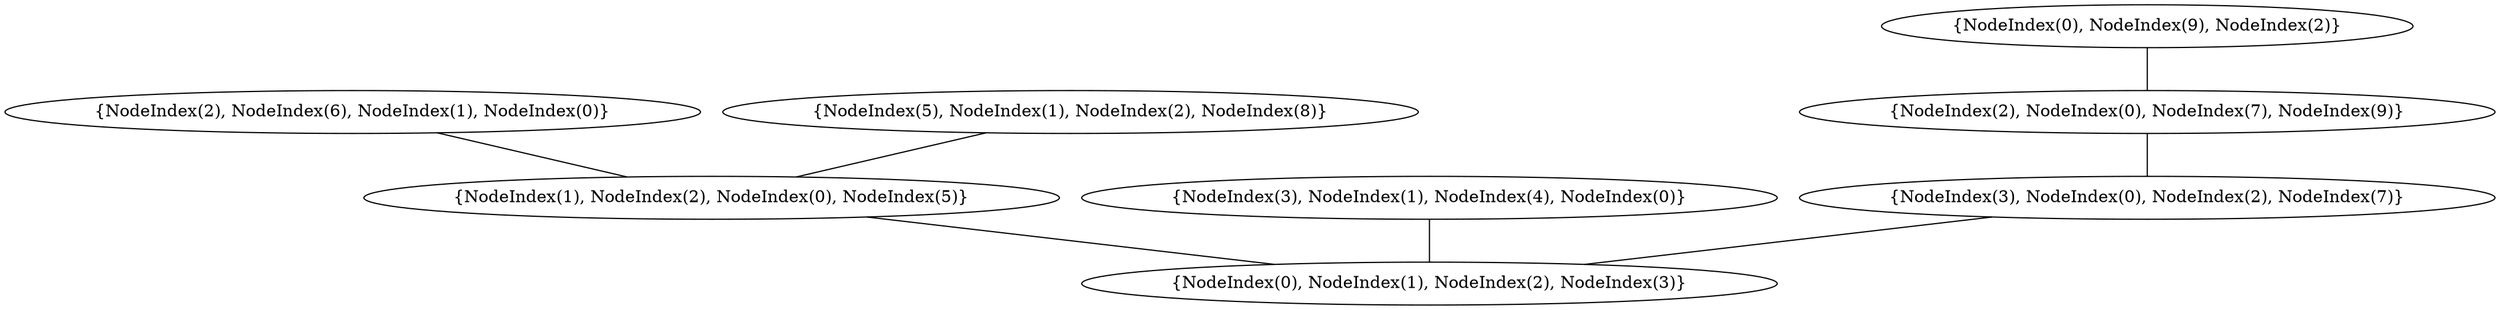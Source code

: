 graph {
    0 [ label = "{NodeIndex(0), NodeIndex(1), NodeIndex(2), NodeIndex(3)}" ]
    1 [ label = "{NodeIndex(1), NodeIndex(2), NodeIndex(0), NodeIndex(5)}" ]
    2 [ label = "{NodeIndex(2), NodeIndex(6), NodeIndex(1), NodeIndex(0)}" ]
    3 [ label = "{NodeIndex(3), NodeIndex(1), NodeIndex(4), NodeIndex(0)}" ]
    4 [ label = "{NodeIndex(3), NodeIndex(0), NodeIndex(2), NodeIndex(7)}" ]
    5 [ label = "{NodeIndex(2), NodeIndex(0), NodeIndex(7), NodeIndex(9)}" ]
    6 [ label = "{NodeIndex(0), NodeIndex(9), NodeIndex(2)}" ]
    7 [ label = "{NodeIndex(5), NodeIndex(1), NodeIndex(2), NodeIndex(8)}" ]
    1 -- 0 [ ]
    2 -- 1 [ ]
    5 -- 4 [ ]
    6 -- 5 [ ]
    7 -- 1 [ ]
    3 -- 0 [ ]
    4 -- 0 [ ]
}
